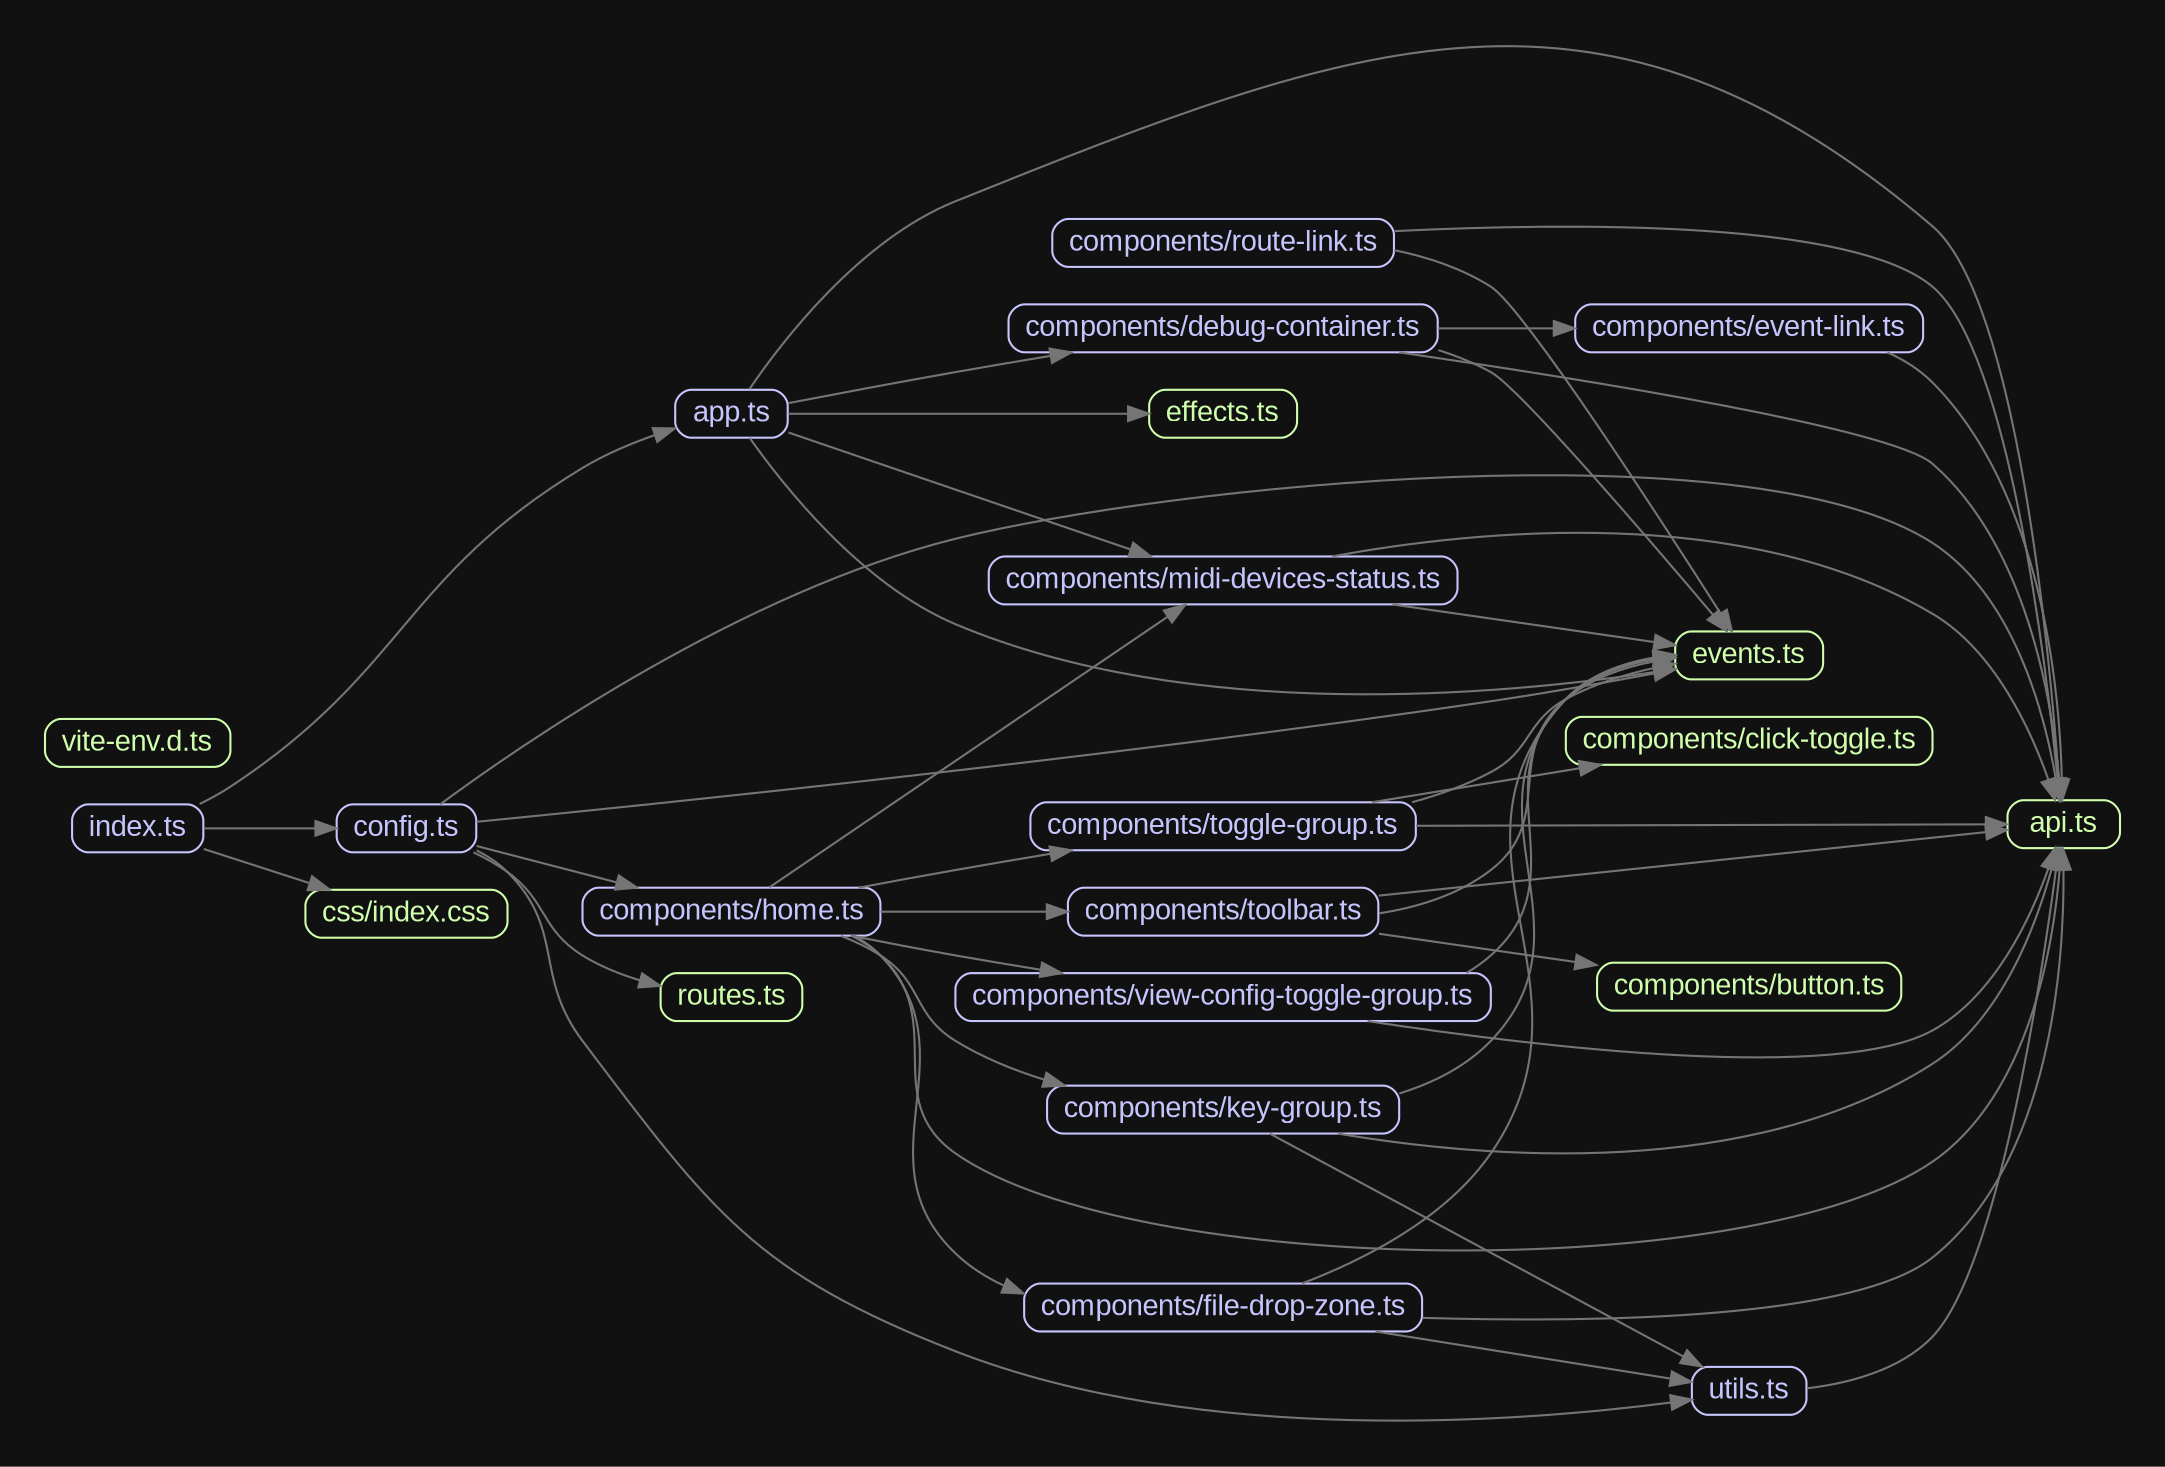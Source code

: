 digraph G {
	graph [bb="0,0,996,660.8",
		bgcolor="#111111",
		layout=dot,
		overlap=false,
		pad=0.3,
		rankdir=LR
	];
	node [color="#c6c5fe",
		fontcolor="#c6c5fe",
		fontname=Arial,
		fontsize="14px",
		height=0,
		label="\N",
		shape=box,
		style=rounded
	];
	edge [color="#757575"];
	"api.ts"	[color="#cfffac",
		fontcolor="#cfffac",
		height=0.31944,
		pos="969,286.79",
		width=0.75];
	"app.ts"	[height=0.31944,
		pos="329.5,483.79",
		width=0.75];
	"app.ts" -> "api.ts"	[pos="e,967.31,298.36 338.1,495.59 353.51,518.25 390.91,567.28 437,585.79 630.49,663.5 747.5,709.28 906,573.79 946.58,539.1 962.26,369.04 \
966.62,308.36"];
	"components/debug-container.ts"	[height=0.31944,
		pos="565.5,524.79",
		width=2.8611];
	"app.ts" -> "components/debug-container.ts"	[pos="e,492.64,513.24 356.73,488.89 378.27,493.03 409.58,498.96 437,503.79 451.77,506.39 467.52,509.07 482.73,511.6"];
	"components/midi-devices-status.ts"	[height=0.31944,
		pos="565.5,403.79",
		width=3.125];
	"app.ts" -> "components/midi-devices-status.ts"	[pos="e,530.67,415.36 356.89,474.77 396.81,461.12 472.99,435.08 521.14,418.62"];
	"effects.ts"	[color="#cfffac",
		fontcolor="#cfffac",
		height=0.31944,
		pos="565.5,483.79",
		width=0.98611];
	"app.ts" -> "effects.ts"	[pos="e,529.88,483.79 356.89,483.79 396.42,483.79 471.51,483.79 519.72,483.79"];
	"events.ts"	[color="#cfffac",
		fontcolor="#cfffac",
		height=0.31944,
		pos="818,367.79",
		width=0.98611];
	"app.ts" -> "events.ts"	[pos="e,782.5,361.37 338.2,472.27 353.78,450.1 391.45,402.01 437,382.79 549.92,335.16 698.87,348.72 772.23,359.77"];
	"components/debug-container.ts" -> "api.ts"	[pos="e,967.53,298.62 650.02,513.26 744.2,499.56 886.81,476.48 906,459.79 951.17,420.52 963.43,345.91 966.76,308.84"];
	"components/debug-container.ts" -> "events.ts"	[pos="e,807.18,379.51 668.81,514.35 677.59,511.56 686.12,508.09 694,503.79 707.45,496.45 770.26,423.21 800.56,387.35"];
	"components/event-link.ts"	[height=0.31944,
		pos="818,524.79",
		width=2.3194];
	"components/debug-container.ts" -> "components/event-link.ts"	[pos="e,734.22,524.79 668.75,524.79 687.04,524.79 706.01,524.79 724.03,524.79"];
	"components/midi-devices-status.ts" -> "api.ts"	[pos="e,964.79,298.46 617.85,415.34 688.21,428.23 816.08,440.92 906,387.79 935.78,370.2 953.19,332.15 961.63,308.11"];
	"components/midi-devices-status.ts" -> "events.ts"	[pos="e,782.46,372.75 646.79,392.25 688.29,386.29 737.39,379.23 772.16,374.24"];
	"components/button.ts"	[color="#cfffac",
		fontcolor="#cfffac",
		height=0.31944,
		pos="818,208.79",
		width=2.0278];
	"components/click-toggle.ts"	[color="#cfffac",
		fontcolor="#cfffac",
		height=0.31944,
		pos="818,326.79",
		width=2.4444];
	"components/event-link.ts" -> "api.ts"	[pos="e,968.21,298.32 884.37,513.25 892.39,509.65 899.89,504.94 906,498.79 958.61,445.87 967.06,350.9 968.09,308.39"];
	"components/file-drop-zone.ts"	[height=0.31944,
		pos="565.5,54.792",
		width=2.6528];
	"components/file-drop-zone.ts" -> "api.ts"	[pos="e,968.66,274.9 661.24,49.825 748.41,47.286 869.52,49.545 906,78.792 963.33,124.76 969.29,221.4 968.88,264.84"];
	"components/file-drop-zone.ts" -> "events.ts"	[pos="e,782.36,368.1 603.35,66.321 632.7,77.491 672.33,97.411 694,128.79 749.8,209.6 663.15,274.86 730,346.79 740.85,358.46 756.96,364.15 \
772.38,366.78"];
	"utils.ts"	[height=0.31944,
		pos="818,14.792",
		width=0.76389];
	"components/file-drop-zone.ts" -> "utils.ts"	[pos="e,790.23,19.067 638.62,43.276 684.79,35.903 742.79,26.641 779.89,20.718"];
	"utils.ts" -> "api.ts"	[pos="e,966.58,275.04 845.78,15.999 865.09,18.304 890.41,24.509 906,40.792 937.14,73.315 958.09,210.8 965.26,264.85"];
	"components/home.ts"	[height=0.31944,
		pos="329.5,244.79",
		width=1.9861];
	"components/home.ts" -> "api.ts"	[pos="e,967.7,275.14 387.35,233.14 392.32,230.61 396.98,227.53 401,223.79 434.07,193.05 400.02,154.7 437,128.79 522.36,68.989 820.13,65.715 \
906,124.79 952.54,156.81 964.17,228.9 967.05,265.13"];
	"components/home.ts" -> "components/midi-devices-status.ts"	[pos="e,547.27,392.08 347.71,256.48 388.44,284.16 490.97,353.83 538.97,386.44"];
	"components/home.ts" -> "components/file-drop-zone.ts"	[pos="e,469.7,61.486 388.49,233.24 393.11,230.68 397.38,227.57 401,223.79 446.34,176.47 389.62,126.07 437,80.792 443.78,74.316 451.71,\
69.257 460.24,65.324"];
	"components/key-group.ts"	[height=0.31944,
		pos="565.5,149.79",
		width=2.3472];
	"components/home.ts" -> "components/key-group.ts"	[pos="e,489.33,161.36 382.07,233.15 388.7,230.6 395.19,227.51 401,223.79 421.42,210.71 416.35,195.5 437,182.79 449.94,174.83 464.75,168.78 \
479.59,164.18"];
	"components/toggle-group.ts"	[height=0.31944,
		pos="565.5,285.79",
		width=2.5694];
	"components/home.ts" -> "components/toggle-group.ts"	[pos="e,492.64,274.24 390.44,256.29 405.62,259.14 421.9,262.13 437,264.79 451.77,267.39 467.52,270.07 482.73,272.6"];
	"components/toolbar.ts"	[height=0.31944,
		pos="565.5,244.79",
		width=2.0694];
	"components/home.ts" -> "components/toolbar.ts"	[pos="e,490.87,244.79 401.03,244.79 426.09,244.79 454.56,244.79 480.63,244.79"];
	"components/view-config-toggle-group.ts"	[height=0.31944,
		pos="565.5,203.79",
		width=3.5694];
	"components/home.ts" -> "components/view-config-toggle-group.ts"	[pos="e,487.9,215.31 386.8,233.26 402.98,230.07 420.67,226.68 437,223.79 450.23,221.45 464.25,219.11 477.97,216.9"];
	"components/key-group.ts" -> "api.ts"	[pos="e,965.63,275.13 620.52,138.29 691.94,126.21 818.88,115.89 906,171.79 939.05,193 955.76,238.13 963.11,265.12"];
	"components/key-group.ts" -> "events.ts"	[pos="e,782.21,367.78 650.07,157.54 666.44,162.6 682.18,170.52 694,182.79 745.78,236.53 677.78,293.48 730,346.79 740.95,357.98 756.76,\
363.61 771.9,366.33"];
	"components/key-group.ts" -> "utils.ts"	[pos="e,795.34,26.464 587.86,138.28 632.3,114.33 734.86,59.058 786.35,31.311"];
	"components/toggle-group.ts" -> "api.ts"	[pos="e,941.6,286.73 658.11,286.02 744.57,286.24 869.83,286.55 931.25,286.7"];
	"components/toggle-group.ts" -> "events.ts"	[pos="e,782.41,363.78 656.21,297.31 669.31,300.91 682.32,305.62 694,311.79 713.73,322.22 710.46,336.01 730,346.79 742.92,353.92 758.22,\
358.65 772.37,361.78"];
	"components/toggle-group.ts" -> "components/click-toggle.ts"	[pos="e,746.65,315.28 636.94,297.32 667.89,302.39 704.4,308.36 736.42,313.6"];
	"components/toolbar.ts" -> "api.ts"	[pos="e,941.7,284.04 640.14,252.5 726.35,261.51 865.68,276.09 931.43,282.97"];
	"components/toolbar.ts" -> "events.ts"	[pos="e,782.39,366.56 640.31,243.98 659.34,246.92 678.73,253.03 694,264.79 725.53,289.08 699.48,321.24 730,346.79 741.81,356.68 757.52,\
362.06 772.33,364.94"];
	"components/toolbar.ts" -> "components/button.ts"	[pos="e,744.59,219.2 640.3,234.19 669.87,229.94 704.06,225.02 734.44,220.66"];
	"components/view-config-toggle-group.ts" -> "api.ts"	[pos="e,964.8,275.2 634.86,192.27 720.39,179.25 861.09,162.93 906,187.79 935.83,204.31 953.22,241.83 961.64,265.64"];
	"components/view-config-toggle-group.ts" -> "events.ts"	[pos="e,782.15,367.35 682.34,215.39 686.47,217.83 690.38,220.61 694,223.79 736.79,261.39 688.77,307.49 730,346.79 741.24,357.51 756.96,\
363.06 771.96,365.84"];
	"components/route-link.ts"	[height=0.31944,
		pos="565.5,565.79",
		width=2.2778];
	"components/route-link.ts" -> "api.ts"	[pos="e,967,298.42 647.77,571.46 735.66,575.78 868.29,576.45 906,544.79 942.47,514.18 960.47,364.78 966.05,308.39"];
	"components/route-link.ts" -> "events.ts"	[pos="e,809.69,379.39 647.58,562.35 663.84,559 680.15,553.54 694,544.79 709.84,534.79 776.16,432.13 804.3,387.89"];
	"config.ts"	[height=0.31944,
		pos="173.5,284.79",
		width=0.93056];
	"config.ts" -> "api.ts"	[pos="e,966.72,298.5 189.67,296.32 228.31,324.86 334.65,398.37 437,423.79 538.15,448.92 818.53,478.46 906,421.79 945.11,396.45 959.9,339.63 \
965.21,308.39"];
	"config.ts" -> "events.ts"	[pos="e,782.36,361.02 207.11,287.93 289.12,295.98 510.52,318.64 694,345.79 720.08,349.65 749.11,354.8 772.42,359.15"];
	"config.ts" -> "utils.ts"	[pos="e,790.47,10.563 207.2,274.21 212.59,271.43 217.79,268 222,263.79 249.88,235.96 234.24,214.22 258,182.79 320.43,100.23 340.57,71.423 \
437,33.792 555.52,-12.462 710.81,0.13034 780.44,9.2022"];
	"config.ts" -> "components/home.ts"	[pos="e,284.2,256.3 207.16,276.31 226.69,271.23 252.01,264.66 274.45,258.83"];
	"routes.ts"	[color="#cfffac",
		fontcolor="#cfffac",
		height=0.31944,
		pos="329.5,203.79",
		width=0.94444];
	"config.ts" -> "routes.ts"	[pos="e,295.33,209.17 205.69,273.27 211.36,270.56 217.04,267.39 222,263.79 241.37,249.76 237.7,236.44 258,223.79 266.33,218.6 276.05,214.72 \
285.56,211.83"];
	"css/index.css"	[color="#cfffac",
		fontcolor="#cfffac",
		height=0.31944,
		pos="173.5,243.79",
		width=1.3472];
	"index.ts"	[height=0.31944,
		pos="44.5,284.79",
		width=0.875];
	"index.ts" -> "app.ts"	[pos="e,302.3,476.76 74.25,296.5 79.312,298.98 84.421,301.77 89,304.79 173.56,360.6 171.33,405.31 258,457.79 268.62,464.22 281.08,469.46 \
292.55,473.51"];
	"index.ts" -> "config.ts"	[pos="e,139.82,284.79 76.243,284.79 92.321,284.79 112.26,284.79 129.81,284.79"];
	"index.ts" -> "css/index.css"	[pos="e,136.64,255.37 76.243,274.87 91.462,269.95 110.14,263.92 126.98,258.49"];
	"vite-env.d.ts"	[color="#cfffac",
		fontcolor="#cfffac",
		height=0.31944,
		pos="44.5,325.79",
		width=1.2361];
}
